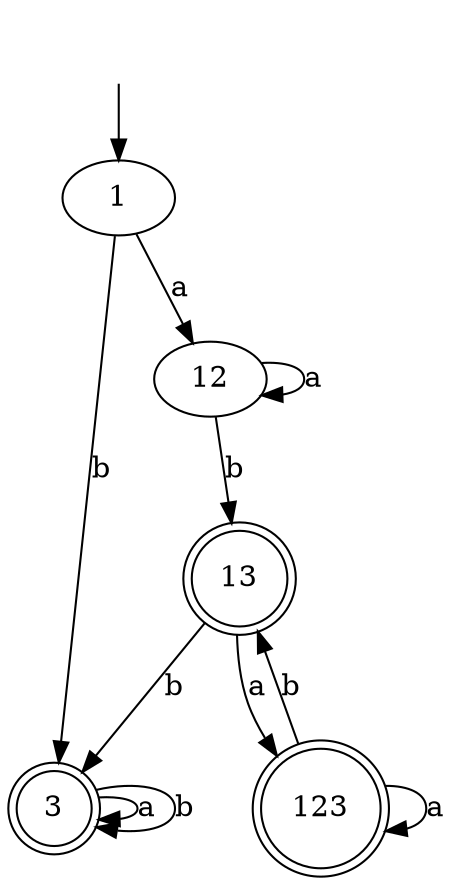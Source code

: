 digraph "deterministic finite state machine" {
	3 [shape=doublecircle]
	3 -> 3 [label=a]
	13 [shape=doublecircle]
	12 -> 13 [label=b]
	13 [shape=doublecircle]
	123 -> 13 [label=b]
	3 [shape=doublecircle]
	13 -> 3 [label=b]
	" " [shape=plaintext]
	" " -> 1
	3 [shape=doublecircle]
	1 -> 3 [label=b]
	123 [shape=doublecircle]
	13 -> 123 [label=a]
	123 [shape=doublecircle]
	123 -> 123 [label=a]
	12 -> 12 [label=a]
	1 -> 12 [label=a]
	3 [shape=doublecircle]
	3 -> 3 [label=b]
}
